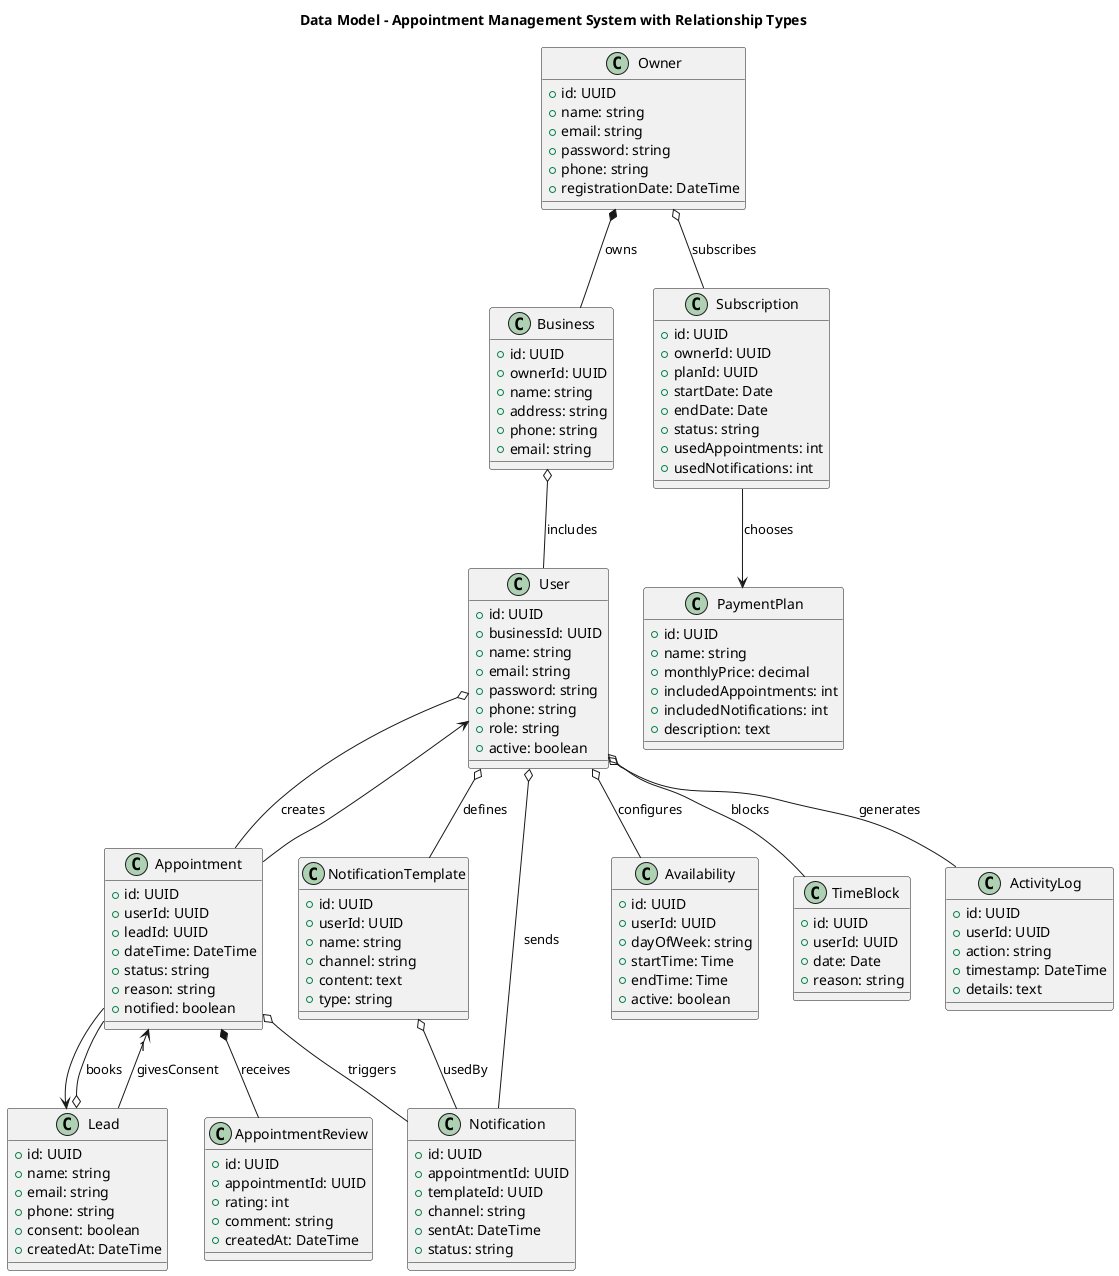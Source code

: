 @startuml
title Data Model - Appointment Management System with Relationship Types

'=======================
' MAIN CLASSES
'=======================

class Owner {
  +id: UUID
  +name: string
  +email: string
  +password: string
  +phone: string
  +registrationDate: DateTime
}

class Business {
  +id: UUID
  +ownerId: UUID
  +name: string
  +address: string
  +phone: string
  +email: string
}

class User {
  +id: UUID
  +businessId: UUID
  +name: string
  +email: string
  +password: string
  +phone: string
  +role: string
  +active: boolean
}

class Lead {
  +id: UUID
  +name: string
  +email: string
  +phone: string
  +consent: boolean
  +createdAt: DateTime
}

class Appointment {
  +id: UUID
  +userId: UUID
  +leadId: UUID
  +dateTime: DateTime
  +status: string
  +reason: string
  +notified: boolean
}

class AppointmentReview {
  +id: UUID
  +appointmentId: UUID
  +rating: int
  +comment: string
  +createdAt: DateTime
}

class NotificationTemplate {
  +id: UUID
  +userId: UUID
  +name: string
  +channel: string
  +content: text
  +type: string
}

class Notification {
  +id: UUID
  +appointmentId: UUID
  +templateId: UUID
  +channel: string
  +sentAt: DateTime
  +status: string
}

class Availability {
  +id: UUID
  +userId: UUID
  +dayOfWeek: string
  +startTime: Time
  +endTime: Time
  +active: boolean
}

class TimeBlock {
  +id: UUID
  +userId: UUID
  +date: Date
  +reason: string
}

class ActivityLog {
  +id: UUID
  +userId: UUID
  +action: string
  +timestamp: DateTime
  +details: text
}

'=======================
' PLANS & SUBSCRIPTIONS
'=======================

class PaymentPlan {
  +id: UUID
  +name: string
  +monthlyPrice: decimal
  +includedAppointments: int
  +includedNotifications: int
  +description: text
}

class Subscription {
  +id: UUID
  +ownerId: UUID
  +planId: UUID
  +startDate: Date
  +endDate: Date
  +status: string
  +usedAppointments: int
  +usedNotifications: int
}

'=======================
' RELATIONSHIPS
'=======================

Owner *-- Business : owns
Business o-- User : includes
User o-- Availability : configures
User o-- TimeBlock : blocks
User o-- Appointment : creates
User o-- ActivityLog : generates
User o-- NotificationTemplate : defines
User o-- Notification : sends

Lead o-- Appointment : books
Lead --> "1" Appointment : givesConsent

Appointment *-- AppointmentReview : receives
Appointment o-- Notification : triggers
Appointment --> User
Appointment --> Lead

NotificationTemplate o-- Notification : usedBy

Owner o-- Subscription : subscribes
Subscription --> PaymentPlan : chooses

@enduml